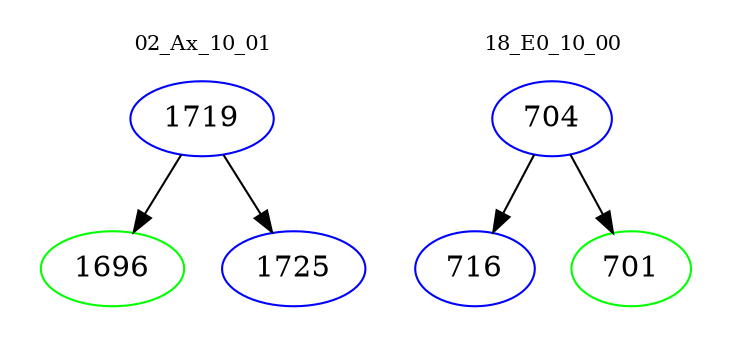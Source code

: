 digraph{
subgraph cluster_0 {
color = white
label = "02_Ax_10_01";
fontsize=10;
T0_1719 [label="1719", color="blue"]
T0_1719 -> T0_1696 [color="black"]
T0_1696 [label="1696", color="green"]
T0_1719 -> T0_1725 [color="black"]
T0_1725 [label="1725", color="blue"]
}
subgraph cluster_1 {
color = white
label = "18_E0_10_00";
fontsize=10;
T1_704 [label="704", color="blue"]
T1_704 -> T1_716 [color="black"]
T1_716 [label="716", color="blue"]
T1_704 -> T1_701 [color="black"]
T1_701 [label="701", color="green"]
}
}
